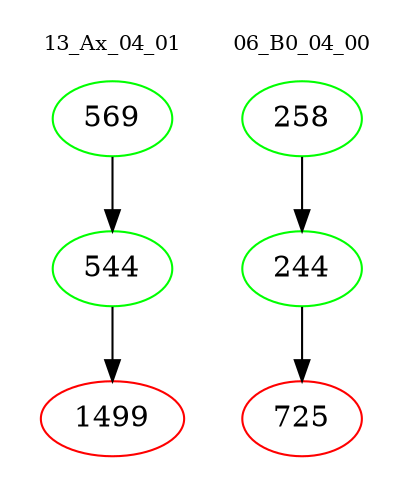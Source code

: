 digraph{
subgraph cluster_0 {
color = white
label = "13_Ax_04_01";
fontsize=10;
T0_569 [label="569", color="green"]
T0_569 -> T0_544 [color="black"]
T0_544 [label="544", color="green"]
T0_544 -> T0_1499 [color="black"]
T0_1499 [label="1499", color="red"]
}
subgraph cluster_1 {
color = white
label = "06_B0_04_00";
fontsize=10;
T1_258 [label="258", color="green"]
T1_258 -> T1_244 [color="black"]
T1_244 [label="244", color="green"]
T1_244 -> T1_725 [color="black"]
T1_725 [label="725", color="red"]
}
}
